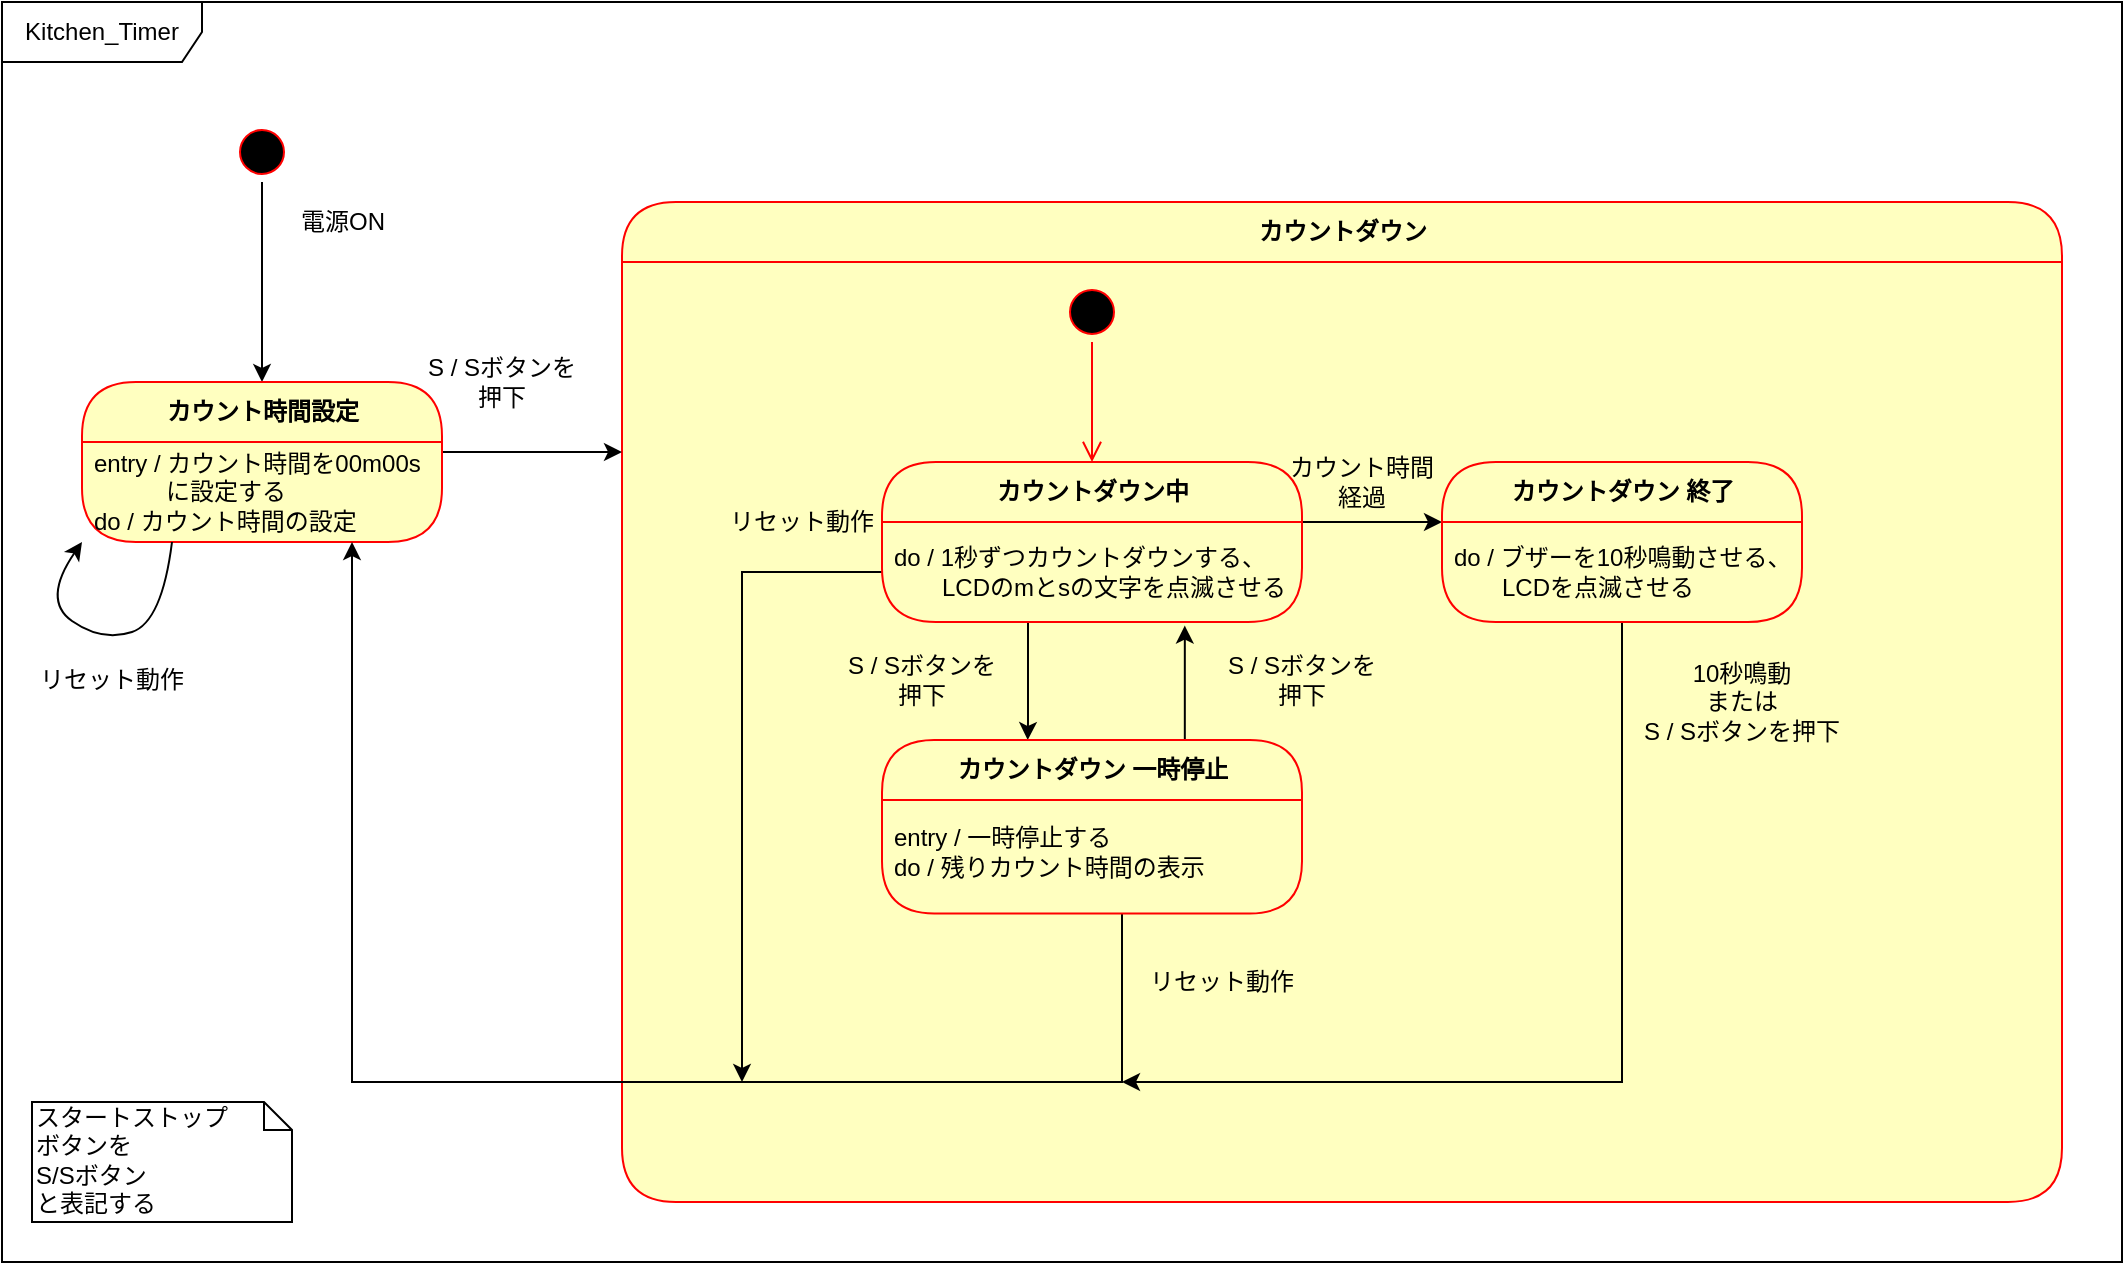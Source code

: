 <mxfile version="13.3.1" type="device" pages="2"><diagram id="OdMaaam26yzxiMpAJAUF" name="ページ2"><mxGraphModel dx="1851" dy="592" grid="1" gridSize="10" guides="1" tooltips="1" connect="1" arrows="1" fold="1" page="1" pageScale="1" pageWidth="827" pageHeight="1169" math="0" shadow="0"><root><mxCell id="PdrHgPEZeQbjCmegfO6x-0"/><mxCell id="PdrHgPEZeQbjCmegfO6x-1" parent="PdrHgPEZeQbjCmegfO6x-0"/><mxCell id="PdrHgPEZeQbjCmegfO6x-2" value="Kitchen_Timer" style="shape=umlFrame;whiteSpace=wrap;html=1;width=100;height=30;" parent="PdrHgPEZeQbjCmegfO6x-1" vertex="1"><mxGeometry x="-180" y="150" width="1060" height="630" as="geometry"/></mxCell><mxCell id="TRp9d-Q_ZZkama0c3O67-1" value="カウントダウン" style="swimlane;html=1;fontStyle=1;align=center;verticalAlign=middle;childLayout=stackLayout;horizontal=1;startSize=30;horizontalStack=0;resizeParent=0;resizeLast=1;container=0;fontColor=#000000;collapsible=0;rounded=1;arcSize=30;strokeColor=#ff0000;fillColor=#ffffc0;swimlaneFillColor=#ffffc0;dropTarget=0;" parent="PdrHgPEZeQbjCmegfO6x-1" vertex="1"><mxGeometry x="130" y="250" width="720" height="500" as="geometry"/></mxCell><mxCell id="TRp9d-Q_ZZkama0c3O67-33" style="edgeStyle=orthogonalEdgeStyle;rounded=0;orthogonalLoop=1;jettySize=auto;html=1;exitX=0.5;exitY=1;exitDx=0;exitDy=0;entryX=0.5;entryY=0;entryDx=0;entryDy=0;" parent="PdrHgPEZeQbjCmegfO6x-1" source="BwXfJBHaRo3sDMt6Ua4Z-0" target="ERIIGPvRRmuPlIeiTe8m-0" edge="1"><mxGeometry relative="1" as="geometry"><mxPoint x="-95" y="385" as="sourcePoint"/><mxPoint x="-50" y="470" as="targetPoint"/><Array as="points"/></mxGeometry></mxCell><mxCell id="BwXfJBHaRo3sDMt6Ua4Z-0" value="" style="ellipse;html=1;shape=startState;fillColor=#000000;strokeColor=#ff0000;" parent="PdrHgPEZeQbjCmegfO6x-1" vertex="1"><mxGeometry x="-65" y="210" width="30" height="30" as="geometry"/></mxCell><mxCell id="TRp9d-Q_ZZkama0c3O67-6" value="" style="ellipse;html=1;shape=startState;fillColor=#000000;strokeColor=#ff0000;" parent="PdrHgPEZeQbjCmegfO6x-1" vertex="1"><mxGeometry x="350" y="290" width="30" height="30" as="geometry"/></mxCell><mxCell id="TRp9d-Q_ZZkama0c3O67-7" value="" style="edgeStyle=orthogonalEdgeStyle;html=1;verticalAlign=bottom;endArrow=open;endSize=8;strokeColor=#ff0000;" parent="PdrHgPEZeQbjCmegfO6x-1" source="TRp9d-Q_ZZkama0c3O67-6" target="TRp9d-Q_ZZkama0c3O67-10" edge="1"><mxGeometry relative="1" as="geometry"><mxPoint x="155" y="410" as="targetPoint"/></mxGeometry></mxCell><mxCell id="TRp9d-Q_ZZkama0c3O67-25" style="edgeStyle=orthogonalEdgeStyle;rounded=0;orthogonalLoop=1;jettySize=auto;html=1;entryX=0.347;entryY=0;entryDx=0;entryDy=0;entryPerimeter=0;" parent="PdrHgPEZeQbjCmegfO6x-1" source="TRp9d-Q_ZZkama0c3O67-10" target="TRp9d-Q_ZZkama0c3O67-13" edge="1"><mxGeometry relative="1" as="geometry"><mxPoint x="332" y="519" as="targetPoint"/><Array as="points"><mxPoint x="333" y="510"/><mxPoint x="333" y="510"/></Array></mxGeometry></mxCell><mxCell id="TRp9d-Q_ZZkama0c3O67-27" style="edgeStyle=orthogonalEdgeStyle;rounded=0;orthogonalLoop=1;jettySize=auto;html=1;exitX=1;exitY=0.5;exitDx=0;exitDy=0;entryX=0;entryY=0;entryDx=0;entryDy=0;" parent="PdrHgPEZeQbjCmegfO6x-1" source="TRp9d-Q_ZZkama0c3O67-10" target="TRp9d-Q_ZZkama0c3O67-16" edge="1"><mxGeometry relative="1" as="geometry"><Array as="points"><mxPoint x="420" y="410"/><mxPoint x="420" y="410"/></Array></mxGeometry></mxCell><mxCell id="TRp9d-Q_ZZkama0c3O67-26" style="edgeStyle=orthogonalEdgeStyle;rounded=0;orthogonalLoop=1;jettySize=auto;html=1;exitX=0.721;exitY=0.014;exitDx=0;exitDy=0;entryX=0.721;entryY=1.036;entryDx=0;entryDy=0;entryPerimeter=0;exitPerimeter=0;" parent="PdrHgPEZeQbjCmegfO6x-1" source="TRp9d-Q_ZZkama0c3O67-13" target="TRp9d-Q_ZZkama0c3O67-11" edge="1"><mxGeometry relative="1" as="geometry"><mxPoint x="233" y="460" as="targetPoint"/><Array as="points"/></mxGeometry></mxCell><mxCell id="TRp9d-Q_ZZkama0c3O67-30" style="edgeStyle=orthogonalEdgeStyle;rounded=0;orthogonalLoop=1;jettySize=auto;html=1;entryX=0;entryY=0.25;entryDx=0;entryDy=0;exitX=1;exitY=0;exitDx=0;exitDy=0;" parent="PdrHgPEZeQbjCmegfO6x-1" source="ERIIGPvRRmuPlIeiTe8m-1" target="TRp9d-Q_ZZkama0c3O67-1" edge="1"><mxGeometry relative="1" as="geometry"><mxPoint x="240" y="250" as="targetPoint"/><Array as="points"><mxPoint x="40" y="375"/></Array></mxGeometry></mxCell><mxCell id="ERIIGPvRRmuPlIeiTe8m-0" value="カウント時間設定" style="swimlane;html=1;fontStyle=1;align=center;verticalAlign=middle;childLayout=stackLayout;horizontal=1;startSize=30;horizontalStack=0;resizeParent=0;resizeLast=1;container=0;fontColor=#000000;collapsible=0;rounded=1;arcSize=30;strokeColor=#ff0000;fillColor=#ffffc0;swimlaneFillColor=#ffffc0;dropTarget=0;" parent="PdrHgPEZeQbjCmegfO6x-1" vertex="1"><mxGeometry x="-140" y="340" width="180" height="80" as="geometry"/></mxCell><mxCell id="ERIIGPvRRmuPlIeiTe8m-1" value="entry / カウント時間を00m00s&lt;br&gt;　　　に設定する&lt;br&gt;do / カウント時間の設定" style="text;html=1;strokeColor=none;fillColor=none;align=left;verticalAlign=middle;spacingLeft=4;spacingRight=4;whiteSpace=wrap;overflow=hidden;rotatable=0;fontColor=#000000;" parent="ERIIGPvRRmuPlIeiTe8m-0" vertex="1"><mxGeometry y="30" width="180" height="50" as="geometry"/></mxCell><mxCell id="1FuoIbU04neAqAK8_-IW-0" value="" style="curved=1;endArrow=classic;html=1;exitX=0.25;exitY=1;exitDx=0;exitDy=0;entryX=0;entryY=1;entryDx=0;entryDy=0;" parent="ERIIGPvRRmuPlIeiTe8m-0" source="ERIIGPvRRmuPlIeiTe8m-1" target="ERIIGPvRRmuPlIeiTe8m-1" edge="1"><mxGeometry width="50" height="50" relative="1" as="geometry"><mxPoint x="-10" y="159" as="sourcePoint"/><mxPoint x="40" y="109" as="targetPoint"/><Array as="points"><mxPoint x="40" y="120"/><mxPoint x="10" y="130"/><mxPoint x="-20" y="109"/></Array></mxGeometry></mxCell><mxCell id="TRp9d-Q_ZZkama0c3O67-36" value="S / Sボタンを押下" style="text;html=1;strokeColor=none;fillColor=none;align=center;verticalAlign=middle;whiteSpace=wrap;rounded=0;" parent="PdrHgPEZeQbjCmegfO6x-1" vertex="1"><mxGeometry x="30" y="330" width="80" height="20" as="geometry"/></mxCell><mxCell id="TRp9d-Q_ZZkama0c3O67-41" style="edgeStyle=orthogonalEdgeStyle;rounded=0;orthogonalLoop=1;jettySize=auto;html=1;entryX=0.75;entryY=1;entryDx=0;entryDy=0;" parent="PdrHgPEZeQbjCmegfO6x-1" source="TRp9d-Q_ZZkama0c3O67-14" target="ERIIGPvRRmuPlIeiTe8m-1" edge="1"><mxGeometry relative="1" as="geometry"><mxPoint y="520" as="targetPoint"/><Array as="points"><mxPoint x="380" y="690"/><mxPoint x="-5" y="690"/></Array></mxGeometry></mxCell><mxCell id="TRp9d-Q_ZZkama0c3O67-42" style="edgeStyle=orthogonalEdgeStyle;rounded=0;orthogonalLoop=1;jettySize=auto;html=1;exitX=0.5;exitY=1;exitDx=0;exitDy=0;" parent="PdrHgPEZeQbjCmegfO6x-1" source="TRp9d-Q_ZZkama0c3O67-16" edge="1"><mxGeometry relative="1" as="geometry"><mxPoint x="380" y="690" as="targetPoint"/><Array as="points"><mxPoint x="630" y="690"/></Array></mxGeometry></mxCell><mxCell id="TRp9d-Q_ZZkama0c3O67-43" style="edgeStyle=orthogonalEdgeStyle;rounded=0;orthogonalLoop=1;jettySize=auto;html=1;" parent="PdrHgPEZeQbjCmegfO6x-1" source="TRp9d-Q_ZZkama0c3O67-11" edge="1"><mxGeometry relative="1" as="geometry"><mxPoint x="190" y="690" as="targetPoint"/><Array as="points"><mxPoint x="190" y="435"/><mxPoint x="190" y="690"/></Array></mxGeometry></mxCell><mxCell id="TRp9d-Q_ZZkama0c3O67-15" value="カウントダウン 終了" style="swimlane;html=1;fontStyle=1;align=center;verticalAlign=middle;childLayout=stackLayout;horizontal=1;startSize=30;horizontalStack=0;resizeParent=0;resizeLast=1;container=0;fontColor=#000000;collapsible=0;rounded=1;arcSize=30;strokeColor=#ff0000;fillColor=#ffffc0;swimlaneFillColor=#ffffc0;dropTarget=0;" parent="PdrHgPEZeQbjCmegfO6x-1" vertex="1"><mxGeometry x="540" y="380" width="180" height="80" as="geometry"/></mxCell><mxCell id="TRp9d-Q_ZZkama0c3O67-16" value="do / ブザーを10秒鳴動させる、&lt;br&gt;　　LCDを点滅させる" style="text;html=1;strokeColor=none;fillColor=none;align=left;verticalAlign=middle;spacingLeft=4;spacingRight=4;whiteSpace=wrap;overflow=hidden;rotatable=0;fontColor=#000000;" parent="TRp9d-Q_ZZkama0c3O67-15" vertex="1"><mxGeometry y="30" width="180" height="50" as="geometry"/></mxCell><mxCell id="TRp9d-Q_ZZkama0c3O67-45" value="S / Sボタンを押下" style="text;html=1;strokeColor=none;fillColor=none;align=center;verticalAlign=middle;whiteSpace=wrap;rounded=0;" parent="PdrHgPEZeQbjCmegfO6x-1" vertex="1"><mxGeometry x="240" y="479" width="80" height="20" as="geometry"/></mxCell><mxCell id="TRp9d-Q_ZZkama0c3O67-46" value="S / Sボタンを押下" style="text;html=1;strokeColor=none;fillColor=none;align=center;verticalAlign=middle;whiteSpace=wrap;rounded=0;" parent="PdrHgPEZeQbjCmegfO6x-1" vertex="1"><mxGeometry x="430" y="479" width="80" height="20" as="geometry"/></mxCell><mxCell id="TRp9d-Q_ZZkama0c3O67-47" value="カウント時間経過" style="text;html=1;strokeColor=none;fillColor=none;align=center;verticalAlign=middle;whiteSpace=wrap;rounded=0;" parent="PdrHgPEZeQbjCmegfO6x-1" vertex="1"><mxGeometry x="460" y="380" width="80" height="20" as="geometry"/></mxCell><mxCell id="TRp9d-Q_ZZkama0c3O67-48" value="10秒鳴動&lt;br&gt;または&lt;br&gt;S / Sボタンを押下" style="text;html=1;strokeColor=none;fillColor=none;align=center;verticalAlign=middle;whiteSpace=wrap;rounded=0;" parent="PdrHgPEZeQbjCmegfO6x-1" vertex="1"><mxGeometry x="640" y="490" width="100" height="20" as="geometry"/></mxCell><mxCell id="TRp9d-Q_ZZkama0c3O67-49" value="リセット動作" style="text;html=1;strokeColor=none;fillColor=none;align=center;verticalAlign=middle;whiteSpace=wrap;rounded=0;" parent="PdrHgPEZeQbjCmegfO6x-1" vertex="1"><mxGeometry x="390" y="630" width="80" height="20" as="geometry"/></mxCell><mxCell id="TRp9d-Q_ZZkama0c3O67-50" value="リセット動作" style="text;html=1;strokeColor=none;fillColor=none;align=center;verticalAlign=middle;whiteSpace=wrap;rounded=0;" parent="PdrHgPEZeQbjCmegfO6x-1" vertex="1"><mxGeometry x="180" y="400" width="80" height="20" as="geometry"/></mxCell><mxCell id="TRp9d-Q_ZZkama0c3O67-10" value="カウントダウン中" style="swimlane;html=1;fontStyle=1;align=center;verticalAlign=middle;childLayout=stackLayout;horizontal=1;startSize=30;horizontalStack=0;resizeParent=0;resizeLast=1;container=0;fontColor=#000000;collapsible=0;rounded=1;arcSize=30;strokeColor=#ff0000;fillColor=#ffffc0;swimlaneFillColor=#ffffc0;dropTarget=0;" parent="PdrHgPEZeQbjCmegfO6x-1" vertex="1"><mxGeometry x="260" y="380" width="210" height="80" as="geometry"/></mxCell><mxCell id="TRp9d-Q_ZZkama0c3O67-11" value="do / 1秒ずつカウントダウンする、&lt;br&gt;　　LCDのmとsの文字を点滅させる" style="text;html=1;strokeColor=none;fillColor=none;align=left;verticalAlign=middle;spacingLeft=4;spacingRight=4;whiteSpace=wrap;overflow=hidden;rotatable=0;fontColor=#000000;" parent="TRp9d-Q_ZZkama0c3O67-10" vertex="1"><mxGeometry y="30" width="210" height="50" as="geometry"/></mxCell><mxCell id="TRp9d-Q_ZZkama0c3O67-13" value="カウントダウン 一時停止" style="swimlane;html=1;fontStyle=1;align=center;verticalAlign=middle;childLayout=stackLayout;horizontal=1;startSize=30;horizontalStack=0;resizeParent=0;resizeLast=1;container=0;fontColor=#000000;collapsible=0;rounded=1;arcSize=29;strokeColor=#ff0000;fillColor=#ffffc0;swimlaneFillColor=#ffffc0;dropTarget=0;" parent="PdrHgPEZeQbjCmegfO6x-1" vertex="1"><mxGeometry x="260" y="519" width="210" height="86.76" as="geometry"/></mxCell><mxCell id="TRp9d-Q_ZZkama0c3O67-14" value="entry / 一時停止する&lt;br&gt;do / 残りカウント時間の表示" style="text;html=1;strokeColor=none;fillColor=none;align=left;verticalAlign=middle;spacingLeft=4;spacingRight=4;whiteSpace=wrap;overflow=hidden;rotatable=0;fontColor=#000000;" parent="TRp9d-Q_ZZkama0c3O67-13" vertex="1"><mxGeometry y="30" width="210" height="52.63" as="geometry"/></mxCell><mxCell id="TRp9d-Q_ZZkama0c3O67-22" value="Subtitle" style="text;html=1;strokeColor=none;fillColor=none;align=center;verticalAlign=middle;spacingLeft=4;spacingRight=4;whiteSpace=wrap;overflow=hidden;rotatable=0;fontColor=#000000;" parent="TRp9d-Q_ZZkama0c3O67-13" vertex="1"><mxGeometry y="82.63" width="210" as="geometry"/></mxCell><mxCell id="TRp9d-Q_ZZkama0c3O67-24" value="Subtitle" style="text;html=1;strokeColor=none;fillColor=none;align=center;verticalAlign=middle;spacingLeft=4;spacingRight=4;whiteSpace=wrap;overflow=hidden;rotatable=0;fontColor=#000000;" parent="TRp9d-Q_ZZkama0c3O67-13" vertex="1"><mxGeometry y="82.63" width="210" height="4.13" as="geometry"/></mxCell><mxCell id="lsnK3unUs3wv43Fdgv4B-1" value="スタートストップ&lt;br&gt;ボタンを&lt;br&gt;S/Sボタン&lt;br&gt;と表記する" style="shape=note;whiteSpace=wrap;html=1;size=14;verticalAlign=top;align=left;spacingTop=-6;" parent="PdrHgPEZeQbjCmegfO6x-1" vertex="1"><mxGeometry x="-165" y="700" width="130" height="60" as="geometry"/></mxCell><mxCell id="1FuoIbU04neAqAK8_-IW-1" value="リセット動作" style="text;html=1;strokeColor=none;fillColor=none;align=center;verticalAlign=middle;whiteSpace=wrap;rounded=0;" parent="PdrHgPEZeQbjCmegfO6x-1" vertex="1"><mxGeometry x="-165" y="479" width="80" height="20" as="geometry"/></mxCell><mxCell id="DA0G00bIyy2hkl4IGxQe-0" value="電源ON" style="text;html=1;align=center;verticalAlign=middle;resizable=0;points=[];autosize=1;" vertex="1" parent="PdrHgPEZeQbjCmegfO6x-1"><mxGeometry x="-40" y="250" width="60" height="20" as="geometry"/></mxCell></root></mxGraphModel></diagram><diagram id="Cl50duW6NKCoz2kK39wM" name="変更履歴"><mxGraphModel dx="1024" dy="592" grid="1" gridSize="10" guides="1" tooltips="1" connect="1" arrows="1" fold="1" page="1" pageScale="1" pageWidth="827" pageHeight="1169" math="0" shadow="0"><root><mxCell id="DaI3NO2xpLD8UeNQaju5-0"/><mxCell id="DaI3NO2xpLD8UeNQaju5-1" parent="DaI3NO2xpLD8UeNQaju5-0"/><mxCell id="DaI3NO2xpLD8UeNQaju5-2" value="2020/06/22&lt;br&gt;v0.32&lt;br&gt;カウント時間設定時に、リセット動作のトリガーを追加" style="shape=note;whiteSpace=wrap;html=1;size=14;verticalAlign=top;align=left;spacingTop=-6;" parent="DaI3NO2xpLD8UeNQaju5-1" vertex="1"><mxGeometry x="70" y="60" width="120" height="80" as="geometry"/></mxCell><mxCell id="Hm0ftobRmSmEVuGlNsUc-0" value="2020/06/24&lt;br&gt;v0.33&lt;br&gt;電源ON 表記 追加" style="shape=note;whiteSpace=wrap;html=1;size=14;verticalAlign=top;align=left;spacingTop=-6;" vertex="1" parent="DaI3NO2xpLD8UeNQaju5-1"><mxGeometry x="70" y="160" width="120" height="80" as="geometry"/></mxCell></root></mxGraphModel></diagram></mxfile>